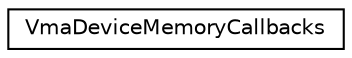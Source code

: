 digraph "Graphical Class Hierarchy"
{
  edge [fontname="Helvetica",fontsize="10",labelfontname="Helvetica",labelfontsize="10"];
  node [fontname="Helvetica",fontsize="10",shape=record];
  rankdir="LR";
  Node0 [label="VmaDeviceMemoryCallbacks",height=0.2,width=0.4,color="black", fillcolor="white", style="filled",URL="$structVmaDeviceMemoryCallbacks.html",tooltip="Set of callbacks that the library will call for vkAllocateMemory and vkFreeMemory. "];
}
